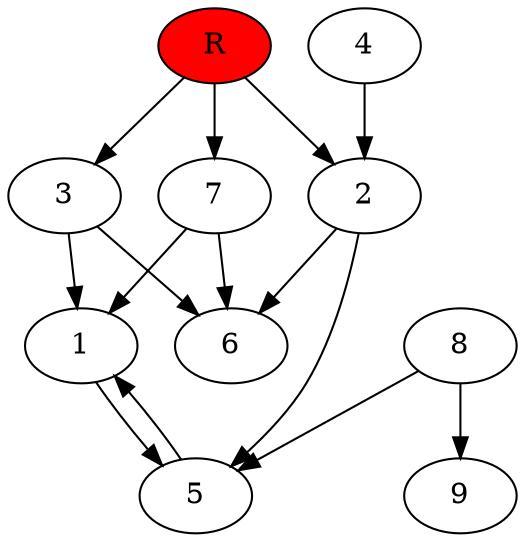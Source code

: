 digraph prb5671 {
	1
	2
	3
	4
	5
	6
	7
	8
	R [fillcolor="#ff0000" style=filled]
	1 -> 5
	2 -> 5
	2 -> 6
	3 -> 1
	3 -> 6
	4 -> 2
	5 -> 1
	7 -> 1
	7 -> 6
	8 -> 5
	8 -> 9
	R -> 2
	R -> 3
	R -> 7
}
